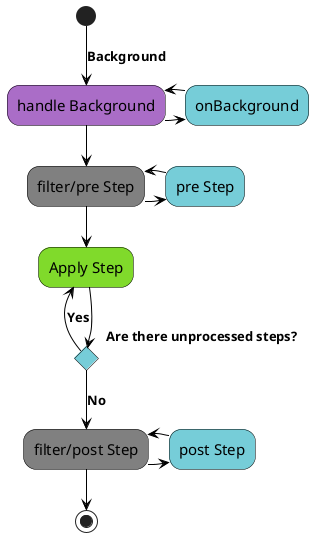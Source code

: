 @startuml
skinparam activity {
BackgroundColor #76CDD8
BackgroundColor<<apply>> #80DA2B
BackgroundColor<<filter>> #808080
BackgroundColor<<handle>> #AA6DC7
ArrowColor black
ArrowFontSize 13
ArrowFontStyle bold
ArrowFontName Segoe UI
BorderColor black
FontName Segoe UI
FontSize 15
}
(*) -->[Background] "handle Background"<<handle>>
-right-> "onBackground"
-left-> "handle Background"
--> "filter/pre Step"
-right-> "pre Step"
-left-> "filter/pre Step"<<filter>>
--> "Apply Step"
If "Are there unprocessed steps?"
-left-> [Yes] "Apply Step"<<apply>>
else
--> [No] "filter/post Step"
-right-> "post Step"
-left-> "filter/post Step"<<filter>>
--> (*)
@enduml